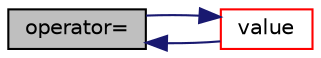 digraph "operator="
{
  bgcolor="transparent";
  edge [fontname="Helvetica",fontsize="10",labelfontname="Helvetica",labelfontsize="10"];
  node [fontname="Helvetica",fontsize="10",shape=record];
  rankdir="LR";
  Node155 [label="operator=",height=0.2,width=0.4,color="black", fillcolor="grey75", style="filled", fontcolor="black"];
  Node155 -> Node156 [dir="back",color="midnightblue",fontsize="10",style="solid",fontname="Helvetica"];
  Node156 [label="value",height=0.2,width=0.4,color="red",URL="$a23333.html#a6aa9f99925da07d8bb874f46b238148f",tooltip="Return value. "];
  Node156 -> Node155 [dir="back",color="midnightblue",fontsize="10",style="solid",fontname="Helvetica"];
}
